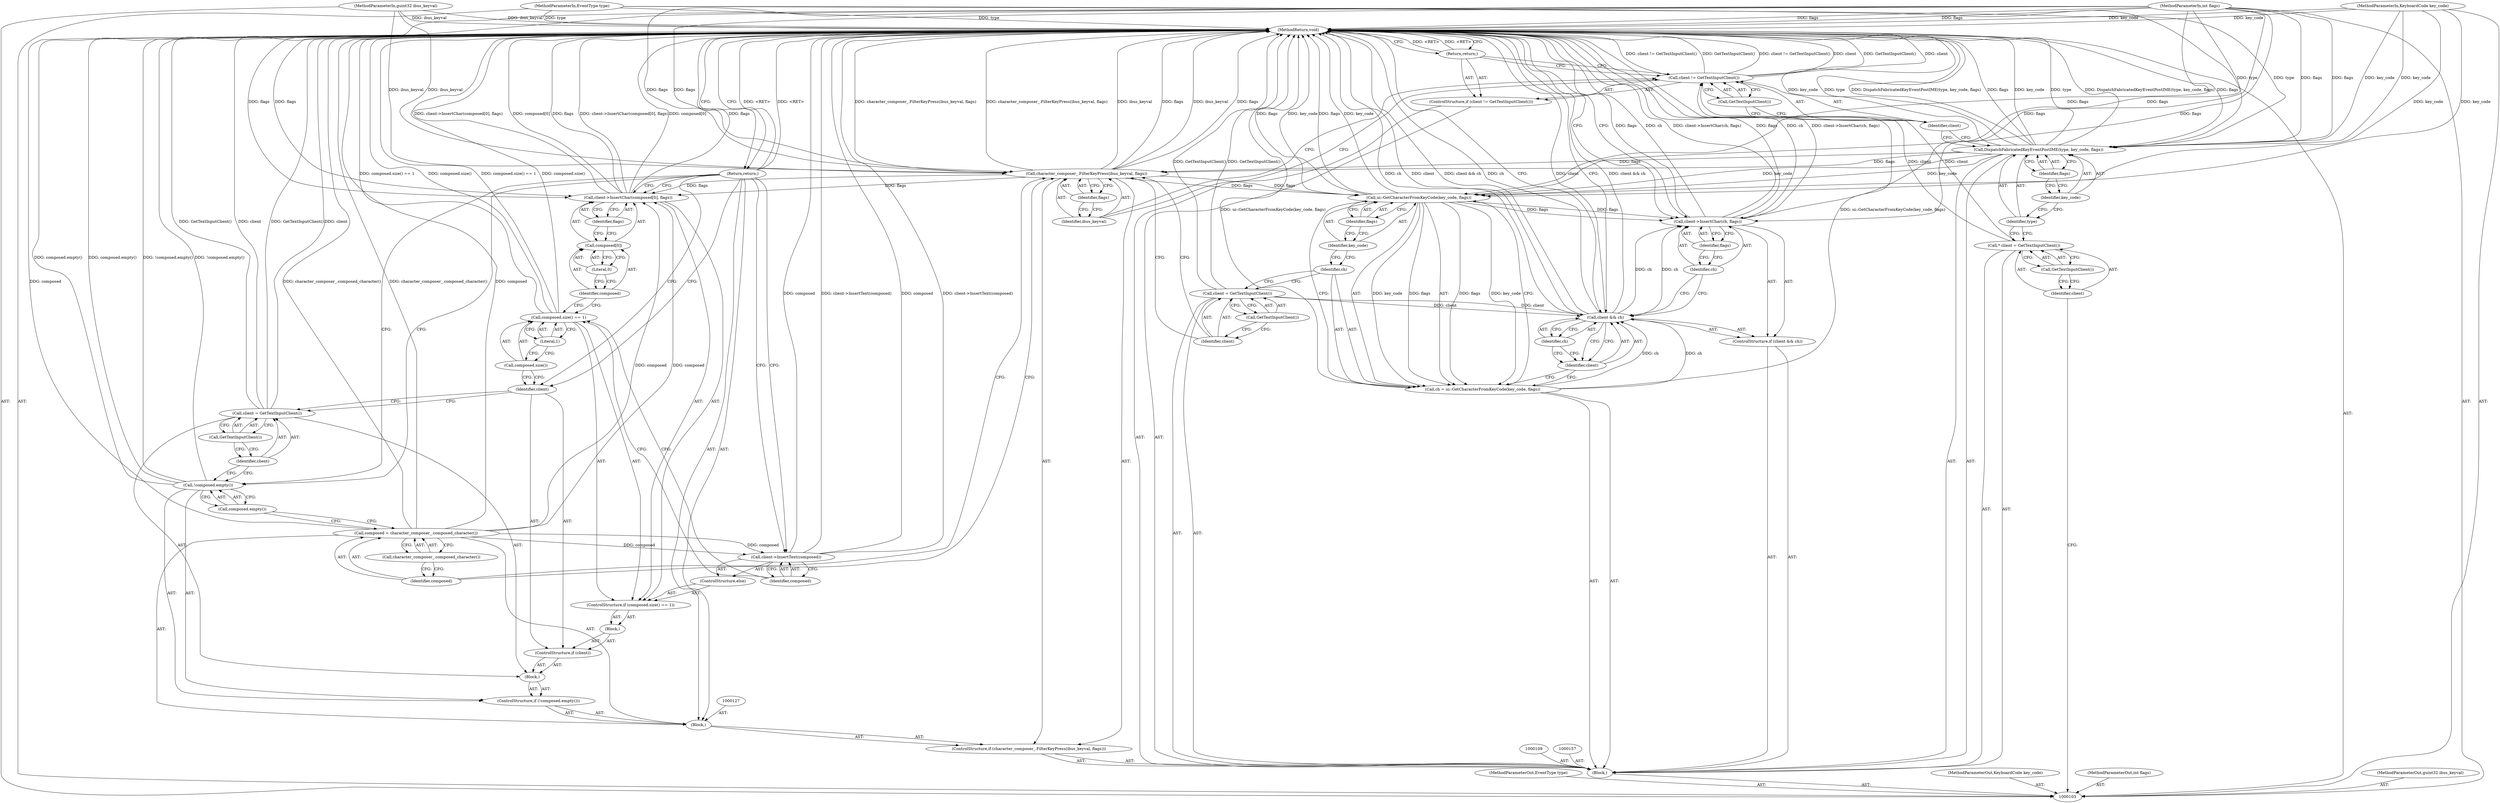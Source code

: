 digraph "0_Chrome_41a7e42ef575c10375f574145e5d023118fbd149" {
"1000170" [label="(MethodReturn,void)"];
"1000121" [label="(Return,return;)"];
"1000122" [label="(ControlStructure,if (character_composer_.FilterKeyPress(ibus_keyval, flags)))"];
"1000124" [label="(Identifier,ibus_keyval)"];
"1000125" [label="(Identifier,flags)"];
"1000123" [label="(Call,character_composer_.FilterKeyPress(ibus_keyval, flags))"];
"1000128" [label="(Call,composed = character_composer_.composed_character())"];
"1000129" [label="(Identifier,composed)"];
"1000130" [label="(Call,character_composer_.composed_character())"];
"1000126" [label="(Block,)"];
"1000133" [label="(Call,composed.empty())"];
"1000134" [label="(Block,)"];
"1000131" [label="(ControlStructure,if (!composed.empty()))"];
"1000132" [label="(Call,!composed.empty())"];
"1000137" [label="(Call,GetTextInputClient())"];
"1000135" [label="(Call,client = GetTextInputClient())"];
"1000136" [label="(Identifier,client)"];
"1000139" [label="(Identifier,client)"];
"1000140" [label="(Block,)"];
"1000138" [label="(ControlStructure,if (client))"];
"1000104" [label="(MethodParameterIn,EventType type)"];
"1000246" [label="(MethodParameterOut,EventType type)"];
"1000142" [label="(Call,composed.size() == 1)"];
"1000143" [label="(Call,composed.size())"];
"1000144" [label="(Literal,1)"];
"1000141" [label="(ControlStructure,if (composed.size() == 1))"];
"1000145" [label="(Call,client->InsertChar(composed[0], flags))"];
"1000146" [label="(Call,composed[0])"];
"1000147" [label="(Identifier,composed)"];
"1000148" [label="(Literal,0)"];
"1000149" [label="(Identifier,flags)"];
"1000150" [label="(ControlStructure,else)"];
"1000151" [label="(Call,client->InsertText(composed))"];
"1000152" [label="(Identifier,composed)"];
"1000153" [label="(Return,return;)"];
"1000156" [label="(Call,GetTextInputClient())"];
"1000154" [label="(Call,client = GetTextInputClient())"];
"1000155" [label="(Identifier,client)"];
"1000105" [label="(MethodParameterIn,KeyboardCode key_code)"];
"1000247" [label="(MethodParameterOut,KeyboardCode key_code)"];
"1000158" [label="(Call,ch = ui::GetCharacterFromKeyCode(key_code, flags))"];
"1000159" [label="(Identifier,ch)"];
"1000160" [label="(Call,ui::GetCharacterFromKeyCode(key_code, flags))"];
"1000161" [label="(Identifier,key_code)"];
"1000162" [label="(Identifier,flags)"];
"1000166" [label="(Identifier,ch)"];
"1000163" [label="(ControlStructure,if (client && ch))"];
"1000164" [label="(Call,client && ch)"];
"1000165" [label="(Identifier,client)"];
"1000168" [label="(Identifier,ch)"];
"1000169" [label="(Identifier,flags)"];
"1000167" [label="(Call,client->InsertChar(ch, flags))"];
"1000106" [label="(MethodParameterIn,int flags)"];
"1000248" [label="(MethodParameterOut,int flags)"];
"1000108" [label="(Block,)"];
"1000107" [label="(MethodParameterIn,guint32 ibus_keyval)"];
"1000249" [label="(MethodParameterOut,guint32 ibus_keyval)"];
"1000110" [label="(Call,* client = GetTextInputClient())"];
"1000111" [label="(Identifier,client)"];
"1000112" [label="(Call,GetTextInputClient())"];
"1000113" [label="(Call,DispatchFabricatedKeyEventPostIME(type, key_code, flags))"];
"1000114" [label="(Identifier,type)"];
"1000115" [label="(Identifier,key_code)"];
"1000116" [label="(Identifier,flags)"];
"1000120" [label="(Call,GetTextInputClient())"];
"1000117" [label="(ControlStructure,if (client != GetTextInputClient()))"];
"1000118" [label="(Call,client != GetTextInputClient())"];
"1000119" [label="(Identifier,client)"];
"1000170" -> "1000103"  [label="AST: "];
"1000170" -> "1000121"  [label="CFG: "];
"1000170" -> "1000153"  [label="CFG: "];
"1000170" -> "1000167"  [label="CFG: "];
"1000170" -> "1000164"  [label="CFG: "];
"1000142" -> "1000170"  [label="DDG: composed.size() == 1"];
"1000142" -> "1000170"  [label="DDG: composed.size()"];
"1000123" -> "1000170"  [label="DDG: flags"];
"1000123" -> "1000170"  [label="DDG: character_composer_.FilterKeyPress(ibus_keyval, flags)"];
"1000123" -> "1000170"  [label="DDG: ibus_keyval"];
"1000167" -> "1000170"  [label="DDG: flags"];
"1000167" -> "1000170"  [label="DDG: ch"];
"1000167" -> "1000170"  [label="DDG: client->InsertChar(ch, flags)"];
"1000104" -> "1000170"  [label="DDG: type"];
"1000105" -> "1000170"  [label="DDG: key_code"];
"1000113" -> "1000170"  [label="DDG: key_code"];
"1000113" -> "1000170"  [label="DDG: type"];
"1000113" -> "1000170"  [label="DDG: DispatchFabricatedKeyEventPostIME(type, key_code, flags)"];
"1000113" -> "1000170"  [label="DDG: flags"];
"1000145" -> "1000170"  [label="DDG: flags"];
"1000145" -> "1000170"  [label="DDG: client->InsertChar(composed[0], flags)"];
"1000145" -> "1000170"  [label="DDG: composed[0]"];
"1000118" -> "1000170"  [label="DDG: client != GetTextInputClient()"];
"1000118" -> "1000170"  [label="DDG: client"];
"1000118" -> "1000170"  [label="DDG: GetTextInputClient()"];
"1000132" -> "1000170"  [label="DDG: composed.empty()"];
"1000132" -> "1000170"  [label="DDG: !composed.empty()"];
"1000128" -> "1000170"  [label="DDG: character_composer_.composed_character()"];
"1000128" -> "1000170"  [label="DDG: composed"];
"1000164" -> "1000170"  [label="DDG: client && ch"];
"1000164" -> "1000170"  [label="DDG: ch"];
"1000164" -> "1000170"  [label="DDG: client"];
"1000107" -> "1000170"  [label="DDG: ibus_keyval"];
"1000151" -> "1000170"  [label="DDG: client->InsertText(composed)"];
"1000151" -> "1000170"  [label="DDG: composed"];
"1000158" -> "1000170"  [label="DDG: ui::GetCharacterFromKeyCode(key_code, flags)"];
"1000135" -> "1000170"  [label="DDG: client"];
"1000135" -> "1000170"  [label="DDG: GetTextInputClient()"];
"1000154" -> "1000170"  [label="DDG: GetTextInputClient()"];
"1000160" -> "1000170"  [label="DDG: flags"];
"1000160" -> "1000170"  [label="DDG: key_code"];
"1000106" -> "1000170"  [label="DDG: flags"];
"1000153" -> "1000170"  [label="DDG: <RET>"];
"1000121" -> "1000170"  [label="DDG: <RET>"];
"1000121" -> "1000117"  [label="AST: "];
"1000121" -> "1000118"  [label="CFG: "];
"1000170" -> "1000121"  [label="CFG: "];
"1000121" -> "1000170"  [label="DDG: <RET>"];
"1000122" -> "1000108"  [label="AST: "];
"1000123" -> "1000122"  [label="AST: "];
"1000126" -> "1000122"  [label="AST: "];
"1000124" -> "1000123"  [label="AST: "];
"1000124" -> "1000118"  [label="CFG: "];
"1000125" -> "1000124"  [label="CFG: "];
"1000125" -> "1000123"  [label="AST: "];
"1000125" -> "1000124"  [label="CFG: "];
"1000123" -> "1000125"  [label="CFG: "];
"1000123" -> "1000122"  [label="AST: "];
"1000123" -> "1000125"  [label="CFG: "];
"1000124" -> "1000123"  [label="AST: "];
"1000125" -> "1000123"  [label="AST: "];
"1000129" -> "1000123"  [label="CFG: "];
"1000155" -> "1000123"  [label="CFG: "];
"1000123" -> "1000170"  [label="DDG: flags"];
"1000123" -> "1000170"  [label="DDG: character_composer_.FilterKeyPress(ibus_keyval, flags)"];
"1000123" -> "1000170"  [label="DDG: ibus_keyval"];
"1000107" -> "1000123"  [label="DDG: ibus_keyval"];
"1000113" -> "1000123"  [label="DDG: flags"];
"1000106" -> "1000123"  [label="DDG: flags"];
"1000123" -> "1000145"  [label="DDG: flags"];
"1000123" -> "1000160"  [label="DDG: flags"];
"1000128" -> "1000126"  [label="AST: "];
"1000128" -> "1000130"  [label="CFG: "];
"1000129" -> "1000128"  [label="AST: "];
"1000130" -> "1000128"  [label="AST: "];
"1000133" -> "1000128"  [label="CFG: "];
"1000128" -> "1000170"  [label="DDG: character_composer_.composed_character()"];
"1000128" -> "1000170"  [label="DDG: composed"];
"1000128" -> "1000145"  [label="DDG: composed"];
"1000128" -> "1000151"  [label="DDG: composed"];
"1000129" -> "1000128"  [label="AST: "];
"1000129" -> "1000123"  [label="CFG: "];
"1000130" -> "1000129"  [label="CFG: "];
"1000130" -> "1000128"  [label="AST: "];
"1000130" -> "1000129"  [label="CFG: "];
"1000128" -> "1000130"  [label="CFG: "];
"1000126" -> "1000122"  [label="AST: "];
"1000127" -> "1000126"  [label="AST: "];
"1000128" -> "1000126"  [label="AST: "];
"1000131" -> "1000126"  [label="AST: "];
"1000153" -> "1000126"  [label="AST: "];
"1000133" -> "1000132"  [label="AST: "];
"1000133" -> "1000128"  [label="CFG: "];
"1000132" -> "1000133"  [label="CFG: "];
"1000134" -> "1000131"  [label="AST: "];
"1000135" -> "1000134"  [label="AST: "];
"1000138" -> "1000134"  [label="AST: "];
"1000131" -> "1000126"  [label="AST: "];
"1000132" -> "1000131"  [label="AST: "];
"1000134" -> "1000131"  [label="AST: "];
"1000132" -> "1000131"  [label="AST: "];
"1000132" -> "1000133"  [label="CFG: "];
"1000133" -> "1000132"  [label="AST: "];
"1000136" -> "1000132"  [label="CFG: "];
"1000153" -> "1000132"  [label="CFG: "];
"1000132" -> "1000170"  [label="DDG: composed.empty()"];
"1000132" -> "1000170"  [label="DDG: !composed.empty()"];
"1000137" -> "1000135"  [label="AST: "];
"1000137" -> "1000136"  [label="CFG: "];
"1000135" -> "1000137"  [label="CFG: "];
"1000135" -> "1000134"  [label="AST: "];
"1000135" -> "1000137"  [label="CFG: "];
"1000136" -> "1000135"  [label="AST: "];
"1000137" -> "1000135"  [label="AST: "];
"1000139" -> "1000135"  [label="CFG: "];
"1000135" -> "1000170"  [label="DDG: client"];
"1000135" -> "1000170"  [label="DDG: GetTextInputClient()"];
"1000136" -> "1000135"  [label="AST: "];
"1000136" -> "1000132"  [label="CFG: "];
"1000137" -> "1000136"  [label="CFG: "];
"1000139" -> "1000138"  [label="AST: "];
"1000139" -> "1000135"  [label="CFG: "];
"1000143" -> "1000139"  [label="CFG: "];
"1000153" -> "1000139"  [label="CFG: "];
"1000140" -> "1000138"  [label="AST: "];
"1000141" -> "1000140"  [label="AST: "];
"1000138" -> "1000134"  [label="AST: "];
"1000139" -> "1000138"  [label="AST: "];
"1000140" -> "1000138"  [label="AST: "];
"1000104" -> "1000103"  [label="AST: "];
"1000104" -> "1000170"  [label="DDG: type"];
"1000104" -> "1000113"  [label="DDG: type"];
"1000246" -> "1000103"  [label="AST: "];
"1000142" -> "1000141"  [label="AST: "];
"1000142" -> "1000144"  [label="CFG: "];
"1000143" -> "1000142"  [label="AST: "];
"1000144" -> "1000142"  [label="AST: "];
"1000147" -> "1000142"  [label="CFG: "];
"1000152" -> "1000142"  [label="CFG: "];
"1000142" -> "1000170"  [label="DDG: composed.size() == 1"];
"1000142" -> "1000170"  [label="DDG: composed.size()"];
"1000143" -> "1000142"  [label="AST: "];
"1000143" -> "1000139"  [label="CFG: "];
"1000144" -> "1000143"  [label="CFG: "];
"1000144" -> "1000142"  [label="AST: "];
"1000144" -> "1000143"  [label="CFG: "];
"1000142" -> "1000144"  [label="CFG: "];
"1000141" -> "1000140"  [label="AST: "];
"1000142" -> "1000141"  [label="AST: "];
"1000145" -> "1000141"  [label="AST: "];
"1000150" -> "1000141"  [label="AST: "];
"1000145" -> "1000141"  [label="AST: "];
"1000145" -> "1000149"  [label="CFG: "];
"1000146" -> "1000145"  [label="AST: "];
"1000149" -> "1000145"  [label="AST: "];
"1000153" -> "1000145"  [label="CFG: "];
"1000145" -> "1000170"  [label="DDG: flags"];
"1000145" -> "1000170"  [label="DDG: client->InsertChar(composed[0], flags)"];
"1000145" -> "1000170"  [label="DDG: composed[0]"];
"1000128" -> "1000145"  [label="DDG: composed"];
"1000123" -> "1000145"  [label="DDG: flags"];
"1000106" -> "1000145"  [label="DDG: flags"];
"1000146" -> "1000145"  [label="AST: "];
"1000146" -> "1000148"  [label="CFG: "];
"1000147" -> "1000146"  [label="AST: "];
"1000148" -> "1000146"  [label="AST: "];
"1000149" -> "1000146"  [label="CFG: "];
"1000147" -> "1000146"  [label="AST: "];
"1000147" -> "1000142"  [label="CFG: "];
"1000148" -> "1000147"  [label="CFG: "];
"1000148" -> "1000146"  [label="AST: "];
"1000148" -> "1000147"  [label="CFG: "];
"1000146" -> "1000148"  [label="CFG: "];
"1000149" -> "1000145"  [label="AST: "];
"1000149" -> "1000146"  [label="CFG: "];
"1000145" -> "1000149"  [label="CFG: "];
"1000150" -> "1000141"  [label="AST: "];
"1000151" -> "1000150"  [label="AST: "];
"1000151" -> "1000150"  [label="AST: "];
"1000151" -> "1000152"  [label="CFG: "];
"1000152" -> "1000151"  [label="AST: "];
"1000153" -> "1000151"  [label="CFG: "];
"1000151" -> "1000170"  [label="DDG: client->InsertText(composed)"];
"1000151" -> "1000170"  [label="DDG: composed"];
"1000128" -> "1000151"  [label="DDG: composed"];
"1000152" -> "1000151"  [label="AST: "];
"1000152" -> "1000142"  [label="CFG: "];
"1000151" -> "1000152"  [label="CFG: "];
"1000153" -> "1000126"  [label="AST: "];
"1000153" -> "1000145"  [label="CFG: "];
"1000153" -> "1000151"  [label="CFG: "];
"1000153" -> "1000139"  [label="CFG: "];
"1000153" -> "1000132"  [label="CFG: "];
"1000170" -> "1000153"  [label="CFG: "];
"1000153" -> "1000170"  [label="DDG: <RET>"];
"1000156" -> "1000154"  [label="AST: "];
"1000156" -> "1000155"  [label="CFG: "];
"1000154" -> "1000156"  [label="CFG: "];
"1000154" -> "1000108"  [label="AST: "];
"1000154" -> "1000156"  [label="CFG: "];
"1000155" -> "1000154"  [label="AST: "];
"1000156" -> "1000154"  [label="AST: "];
"1000159" -> "1000154"  [label="CFG: "];
"1000154" -> "1000170"  [label="DDG: GetTextInputClient()"];
"1000154" -> "1000164"  [label="DDG: client"];
"1000155" -> "1000154"  [label="AST: "];
"1000155" -> "1000123"  [label="CFG: "];
"1000156" -> "1000155"  [label="CFG: "];
"1000105" -> "1000103"  [label="AST: "];
"1000105" -> "1000170"  [label="DDG: key_code"];
"1000105" -> "1000113"  [label="DDG: key_code"];
"1000105" -> "1000160"  [label="DDG: key_code"];
"1000247" -> "1000103"  [label="AST: "];
"1000158" -> "1000108"  [label="AST: "];
"1000158" -> "1000160"  [label="CFG: "];
"1000159" -> "1000158"  [label="AST: "];
"1000160" -> "1000158"  [label="AST: "];
"1000165" -> "1000158"  [label="CFG: "];
"1000158" -> "1000170"  [label="DDG: ui::GetCharacterFromKeyCode(key_code, flags)"];
"1000160" -> "1000158"  [label="DDG: key_code"];
"1000160" -> "1000158"  [label="DDG: flags"];
"1000158" -> "1000164"  [label="DDG: ch"];
"1000159" -> "1000158"  [label="AST: "];
"1000159" -> "1000154"  [label="CFG: "];
"1000161" -> "1000159"  [label="CFG: "];
"1000160" -> "1000158"  [label="AST: "];
"1000160" -> "1000162"  [label="CFG: "];
"1000161" -> "1000160"  [label="AST: "];
"1000162" -> "1000160"  [label="AST: "];
"1000158" -> "1000160"  [label="CFG: "];
"1000160" -> "1000170"  [label="DDG: flags"];
"1000160" -> "1000170"  [label="DDG: key_code"];
"1000160" -> "1000158"  [label="DDG: key_code"];
"1000160" -> "1000158"  [label="DDG: flags"];
"1000113" -> "1000160"  [label="DDG: key_code"];
"1000105" -> "1000160"  [label="DDG: key_code"];
"1000123" -> "1000160"  [label="DDG: flags"];
"1000106" -> "1000160"  [label="DDG: flags"];
"1000160" -> "1000167"  [label="DDG: flags"];
"1000161" -> "1000160"  [label="AST: "];
"1000161" -> "1000159"  [label="CFG: "];
"1000162" -> "1000161"  [label="CFG: "];
"1000162" -> "1000160"  [label="AST: "];
"1000162" -> "1000161"  [label="CFG: "];
"1000160" -> "1000162"  [label="CFG: "];
"1000166" -> "1000164"  [label="AST: "];
"1000166" -> "1000165"  [label="CFG: "];
"1000164" -> "1000166"  [label="CFG: "];
"1000163" -> "1000108"  [label="AST: "];
"1000164" -> "1000163"  [label="AST: "];
"1000167" -> "1000163"  [label="AST: "];
"1000164" -> "1000163"  [label="AST: "];
"1000164" -> "1000165"  [label="CFG: "];
"1000164" -> "1000166"  [label="CFG: "];
"1000165" -> "1000164"  [label="AST: "];
"1000166" -> "1000164"  [label="AST: "];
"1000168" -> "1000164"  [label="CFG: "];
"1000170" -> "1000164"  [label="CFG: "];
"1000164" -> "1000170"  [label="DDG: client && ch"];
"1000164" -> "1000170"  [label="DDG: ch"];
"1000164" -> "1000170"  [label="DDG: client"];
"1000154" -> "1000164"  [label="DDG: client"];
"1000158" -> "1000164"  [label="DDG: ch"];
"1000164" -> "1000167"  [label="DDG: ch"];
"1000165" -> "1000164"  [label="AST: "];
"1000165" -> "1000158"  [label="CFG: "];
"1000166" -> "1000165"  [label="CFG: "];
"1000164" -> "1000165"  [label="CFG: "];
"1000168" -> "1000167"  [label="AST: "];
"1000168" -> "1000164"  [label="CFG: "];
"1000169" -> "1000168"  [label="CFG: "];
"1000169" -> "1000167"  [label="AST: "];
"1000169" -> "1000168"  [label="CFG: "];
"1000167" -> "1000169"  [label="CFG: "];
"1000167" -> "1000163"  [label="AST: "];
"1000167" -> "1000169"  [label="CFG: "];
"1000168" -> "1000167"  [label="AST: "];
"1000169" -> "1000167"  [label="AST: "];
"1000170" -> "1000167"  [label="CFG: "];
"1000167" -> "1000170"  [label="DDG: flags"];
"1000167" -> "1000170"  [label="DDG: ch"];
"1000167" -> "1000170"  [label="DDG: client->InsertChar(ch, flags)"];
"1000164" -> "1000167"  [label="DDG: ch"];
"1000160" -> "1000167"  [label="DDG: flags"];
"1000106" -> "1000167"  [label="DDG: flags"];
"1000106" -> "1000103"  [label="AST: "];
"1000106" -> "1000170"  [label="DDG: flags"];
"1000106" -> "1000113"  [label="DDG: flags"];
"1000106" -> "1000123"  [label="DDG: flags"];
"1000106" -> "1000145"  [label="DDG: flags"];
"1000106" -> "1000160"  [label="DDG: flags"];
"1000106" -> "1000167"  [label="DDG: flags"];
"1000248" -> "1000103"  [label="AST: "];
"1000108" -> "1000103"  [label="AST: "];
"1000109" -> "1000108"  [label="AST: "];
"1000110" -> "1000108"  [label="AST: "];
"1000113" -> "1000108"  [label="AST: "];
"1000117" -> "1000108"  [label="AST: "];
"1000122" -> "1000108"  [label="AST: "];
"1000154" -> "1000108"  [label="AST: "];
"1000157" -> "1000108"  [label="AST: "];
"1000158" -> "1000108"  [label="AST: "];
"1000163" -> "1000108"  [label="AST: "];
"1000107" -> "1000103"  [label="AST: "];
"1000107" -> "1000170"  [label="DDG: ibus_keyval"];
"1000107" -> "1000123"  [label="DDG: ibus_keyval"];
"1000249" -> "1000103"  [label="AST: "];
"1000110" -> "1000108"  [label="AST: "];
"1000110" -> "1000112"  [label="CFG: "];
"1000111" -> "1000110"  [label="AST: "];
"1000112" -> "1000110"  [label="AST: "];
"1000114" -> "1000110"  [label="CFG: "];
"1000110" -> "1000118"  [label="DDG: client"];
"1000111" -> "1000110"  [label="AST: "];
"1000111" -> "1000103"  [label="CFG: "];
"1000112" -> "1000111"  [label="CFG: "];
"1000112" -> "1000110"  [label="AST: "];
"1000112" -> "1000111"  [label="CFG: "];
"1000110" -> "1000112"  [label="CFG: "];
"1000113" -> "1000108"  [label="AST: "];
"1000113" -> "1000116"  [label="CFG: "];
"1000114" -> "1000113"  [label="AST: "];
"1000115" -> "1000113"  [label="AST: "];
"1000116" -> "1000113"  [label="AST: "];
"1000119" -> "1000113"  [label="CFG: "];
"1000113" -> "1000170"  [label="DDG: key_code"];
"1000113" -> "1000170"  [label="DDG: type"];
"1000113" -> "1000170"  [label="DDG: DispatchFabricatedKeyEventPostIME(type, key_code, flags)"];
"1000113" -> "1000170"  [label="DDG: flags"];
"1000104" -> "1000113"  [label="DDG: type"];
"1000105" -> "1000113"  [label="DDG: key_code"];
"1000106" -> "1000113"  [label="DDG: flags"];
"1000113" -> "1000123"  [label="DDG: flags"];
"1000113" -> "1000160"  [label="DDG: key_code"];
"1000114" -> "1000113"  [label="AST: "];
"1000114" -> "1000110"  [label="CFG: "];
"1000115" -> "1000114"  [label="CFG: "];
"1000115" -> "1000113"  [label="AST: "];
"1000115" -> "1000114"  [label="CFG: "];
"1000116" -> "1000115"  [label="CFG: "];
"1000116" -> "1000113"  [label="AST: "];
"1000116" -> "1000115"  [label="CFG: "];
"1000113" -> "1000116"  [label="CFG: "];
"1000120" -> "1000118"  [label="AST: "];
"1000120" -> "1000119"  [label="CFG: "];
"1000118" -> "1000120"  [label="CFG: "];
"1000117" -> "1000108"  [label="AST: "];
"1000118" -> "1000117"  [label="AST: "];
"1000121" -> "1000117"  [label="AST: "];
"1000118" -> "1000117"  [label="AST: "];
"1000118" -> "1000120"  [label="CFG: "];
"1000119" -> "1000118"  [label="AST: "];
"1000120" -> "1000118"  [label="AST: "];
"1000121" -> "1000118"  [label="CFG: "];
"1000124" -> "1000118"  [label="CFG: "];
"1000118" -> "1000170"  [label="DDG: client != GetTextInputClient()"];
"1000118" -> "1000170"  [label="DDG: client"];
"1000118" -> "1000170"  [label="DDG: GetTextInputClient()"];
"1000110" -> "1000118"  [label="DDG: client"];
"1000119" -> "1000118"  [label="AST: "];
"1000119" -> "1000113"  [label="CFG: "];
"1000120" -> "1000119"  [label="CFG: "];
}
